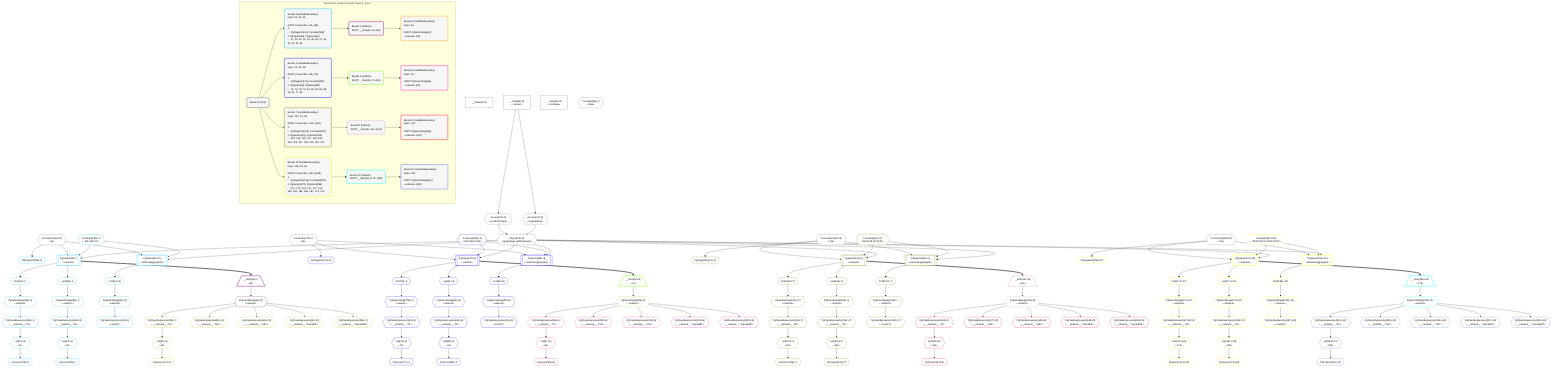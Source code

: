 %%{init: {'themeVariables': { 'fontSize': '12px'}}}%%
graph TD
    classDef path fill:#eee,stroke:#000,color:#000
    classDef plan fill:#fff,stroke-width:1px,color:#000
    classDef itemplan fill:#fff,stroke-width:2px,color:#000
    classDef unbatchedplan fill:#dff,stroke-width:1px,color:#000
    classDef sideeffectplan fill:#fcc,stroke-width:2px,color:#000
    classDef bucket fill:#f6f6f6,color:#000,stroke-width:2px,text-align:left


    %% define steps
    __Value0["__Value[0∈0]"]:::plan
    __Value3["__Value[3∈0]<br />ᐸcontextᐳ"]:::plan
    __Value5["__Value[5∈0]<br />ᐸrootValueᐳ"]:::plan
    Access21{{"Access[21∈0]<br />ᐸ3.pgSettingsᐳ"}}:::plan
    Access22{{"Access[22∈0]<br />ᐸ3.withPgClientᐳ"}}:::plan
    Object23{{"Object[23∈0]<br />ᐸ{pgSettings,withPgClient}ᐳ"}}:::plan
    Connection24{{"Connection[24∈0]<br />ᐸ20ᐳ"}}:::plan
    PgPageInfo25{{"PgPageInfo[25∈1]"}}:::plan
    Constant199{{"Constant[199∈1]<br />ᐸ'192.168.0.0'ᐳ"}}:::plan
    PgSelect26[["PgSelect[26∈1]<br />ᐸnetworkᐳ"]]:::plan
    First27{{"First[27∈1]"}}:::plan
    PgSelectSingle28{{"PgSelectSingle[28∈1]<br />ᐸnetworkᐳ"}}:::plan
    PgClassExpression30{{"PgClassExpression[30∈1]<br />ᐸ__network__.”id”ᐳ"}}:::plan
    List31{{"List[31∈1]<br />ᐸ30ᐳ"}}:::plan
    PgCursor29{{"PgCursor[29∈1]"}}:::plan
    Last33{{"Last[33∈1]"}}:::plan
    PgSelectSingle34{{"PgSelectSingle[34∈1]<br />ᐸnetworkᐳ"}}:::plan
    PgClassExpression36{{"PgClassExpression[36∈1]<br />ᐸ__network__.”id”ᐳ"}}:::plan
    List37{{"List[37∈1]<br />ᐸ36ᐳ"}}:::plan
    PgCursor35{{"PgCursor[35∈1]"}}:::plan
    Constant38{{"Constant[38∈0]<br />ᐸfalseᐳ"}}:::plan
    PgSelect40[["PgSelect[40∈1]<br />ᐸnetwork(aggregate)ᐳ"]]:::plan
    First41{{"First[41∈1]"}}:::plan
    PgSelectSingle42{{"PgSelectSingle[42∈1]<br />ᐸnetworkᐳ"}}:::plan
    PgClassExpression43{{"PgClassExpression[43∈1]<br />ᐸcount(*)ᐳ"}}:::plan
    __Item45[/"__Item[45∈2]<br />ᐸ26ᐳ"\]:::itemplan
    PgSelectSingle46{{"PgSelectSingle[46∈2]<br />ᐸnetworkᐳ"}}:::plan
    PgClassExpression48{{"PgClassExpression[48∈3]<br />ᐸ__network__.”id”ᐳ"}}:::plan
    List49{{"List[49∈3]<br />ᐸ48ᐳ"}}:::plan
    PgCursor47{{"PgCursor[47∈3]"}}:::plan
    PgClassExpression51{{"PgClassExpression[51∈3]<br />ᐸ__network__.”inet”ᐳ"}}:::plan
    PgClassExpression52{{"PgClassExpression[52∈3]<br />ᐸ__network__.”cidr”ᐳ"}}:::plan
    PgClassExpression53{{"PgClassExpression[53∈3]<br />ᐸ__network__.”macaddr”ᐳ"}}:::plan
    PgClassExpression54{{"PgClassExpression[54∈3]<br />ᐸ__network__.”macaddr8”ᐳ"}}:::plan
    Connection72{{"Connection[72∈0]<br />ᐸ68ᐳ"}}:::plan
    PgPageInfo73{{"PgPageInfo[73∈4]"}}:::plan
    Constant200{{"Constant[200∈4]<br />ᐸ'192.168.0.0/16'ᐳ"}}:::plan
    PgSelect74[["PgSelect[74∈4]<br />ᐸnetworkᐳ"]]:::plan
    First75{{"First[75∈4]"}}:::plan
    PgSelectSingle76{{"PgSelectSingle[76∈4]<br />ᐸnetworkᐳ"}}:::plan
    PgClassExpression78{{"PgClassExpression[78∈4]<br />ᐸ__network__.”id”ᐳ"}}:::plan
    List79{{"List[79∈4]<br />ᐸ78ᐳ"}}:::plan
    PgCursor77{{"PgCursor[77∈4]"}}:::plan
    Last81{{"Last[81∈4]"}}:::plan
    PgSelectSingle82{{"PgSelectSingle[82∈4]<br />ᐸnetworkᐳ"}}:::plan
    PgClassExpression84{{"PgClassExpression[84∈4]<br />ᐸ__network__.”id”ᐳ"}}:::plan
    List85{{"List[85∈4]<br />ᐸ84ᐳ"}}:::plan
    PgCursor83{{"PgCursor[83∈4]"}}:::plan
    PgSelect88[["PgSelect[88∈4]<br />ᐸnetwork(aggregate)ᐳ"]]:::plan
    First89{{"First[89∈4]"}}:::plan
    PgSelectSingle90{{"PgSelectSingle[90∈4]<br />ᐸnetworkᐳ"}}:::plan
    PgClassExpression91{{"PgClassExpression[91∈4]<br />ᐸcount(*)ᐳ"}}:::plan
    __Item93[/"__Item[93∈5]<br />ᐸ74ᐳ"\]:::itemplan
    PgSelectSingle94{{"PgSelectSingle[94∈5]<br />ᐸnetworkᐳ"}}:::plan
    PgClassExpression96{{"PgClassExpression[96∈6]<br />ᐸ__network__.”id”ᐳ"}}:::plan
    List97{{"List[97∈6]<br />ᐸ96ᐳ"}}:::plan
    PgCursor95{{"PgCursor[95∈6]"}}:::plan
    PgClassExpression99{{"PgClassExpression[99∈6]<br />ᐸ__network__.”inet”ᐳ"}}:::plan
    PgClassExpression100{{"PgClassExpression[100∈6]<br />ᐸ__network__.”cidr”ᐳ"}}:::plan
    PgClassExpression101{{"PgClassExpression[101∈6]<br />ᐸ__network__.”macaddr”ᐳ"}}:::plan
    PgClassExpression102{{"PgClassExpression[102∈6]<br />ᐸ__network__.”macaddr8”ᐳ"}}:::plan
    Connection120{{"Connection[120∈0]<br />ᐸ116ᐳ"}}:::plan
    PgPageInfo121{{"PgPageInfo[121∈7]"}}:::plan
    Constant201{{"Constant[201∈7]<br />ᐸ'08:00:2b:01:02:03'ᐳ"}}:::plan
    PgSelect122[["PgSelect[122∈7]<br />ᐸnetworkᐳ"]]:::plan
    First123{{"First[123∈7]"}}:::plan
    PgSelectSingle124{{"PgSelectSingle[124∈7]<br />ᐸnetworkᐳ"}}:::plan
    PgClassExpression126{{"PgClassExpression[126∈7]<br />ᐸ__network__.”id”ᐳ"}}:::plan
    List127{{"List[127∈7]<br />ᐸ126ᐳ"}}:::plan
    PgCursor125{{"PgCursor[125∈7]"}}:::plan
    Last129{{"Last[129∈7]"}}:::plan
    PgSelectSingle130{{"PgSelectSingle[130∈7]<br />ᐸnetworkᐳ"}}:::plan
    PgClassExpression132{{"PgClassExpression[132∈7]<br />ᐸ__network__.”id”ᐳ"}}:::plan
    List133{{"List[133∈7]<br />ᐸ132ᐳ"}}:::plan
    PgCursor131{{"PgCursor[131∈7]"}}:::plan
    PgSelect136[["PgSelect[136∈7]<br />ᐸnetwork(aggregate)ᐳ"]]:::plan
    First137{{"First[137∈7]"}}:::plan
    PgSelectSingle138{{"PgSelectSingle[138∈7]<br />ᐸnetworkᐳ"}}:::plan
    PgClassExpression139{{"PgClassExpression[139∈7]<br />ᐸcount(*)ᐳ"}}:::plan
    __Item141[/"__Item[141∈8]<br />ᐸ122ᐳ"\]:::itemplan
    PgSelectSingle142{{"PgSelectSingle[142∈8]<br />ᐸnetworkᐳ"}}:::plan
    PgClassExpression144{{"PgClassExpression[144∈9]<br />ᐸ__network__.”id”ᐳ"}}:::plan
    List145{{"List[145∈9]<br />ᐸ144ᐳ"}}:::plan
    PgCursor143{{"PgCursor[143∈9]"}}:::plan
    PgClassExpression147{{"PgClassExpression[147∈9]<br />ᐸ__network__.”inet”ᐳ"}}:::plan
    PgClassExpression148{{"PgClassExpression[148∈9]<br />ᐸ__network__.”cidr”ᐳ"}}:::plan
    PgClassExpression149{{"PgClassExpression[149∈9]<br />ᐸ__network__.”macaddr”ᐳ"}}:::plan
    PgClassExpression150{{"PgClassExpression[150∈9]<br />ᐸ__network__.”macaddr8”ᐳ"}}:::plan
    Connection168{{"Connection[168∈0]<br />ᐸ164ᐳ"}}:::plan
    PgPageInfo169{{"PgPageInfo[169∈10]"}}:::plan
    Constant202{{"Constant[202∈10]<br />ᐸ'08:00:2b:01:02:03:04:05'ᐳ"}}:::plan
    PgSelect170[["PgSelect[170∈10]<br />ᐸnetworkᐳ"]]:::plan
    First171{{"First[171∈10]"}}:::plan
    PgSelectSingle172{{"PgSelectSingle[172∈10]<br />ᐸnetworkᐳ"}}:::plan
    PgClassExpression174{{"PgClassExpression[174∈10]<br />ᐸ__network__.”id”ᐳ"}}:::plan
    List175{{"List[175∈10]<br />ᐸ174ᐳ"}}:::plan
    PgCursor173{{"PgCursor[173∈10]"}}:::plan
    Last177{{"Last[177∈10]"}}:::plan
    PgSelectSingle178{{"PgSelectSingle[178∈10]<br />ᐸnetworkᐳ"}}:::plan
    PgClassExpression180{{"PgClassExpression[180∈10]<br />ᐸ__network__.”id”ᐳ"}}:::plan
    List181{{"List[181∈10]<br />ᐸ180ᐳ"}}:::plan
    PgCursor179{{"PgCursor[179∈10]"}}:::plan
    PgSelect184[["PgSelect[184∈10]<br />ᐸnetwork(aggregate)ᐳ"]]:::plan
    First185{{"First[185∈10]"}}:::plan
    PgSelectSingle186{{"PgSelectSingle[186∈10]<br />ᐸnetworkᐳ"}}:::plan
    PgClassExpression187{{"PgClassExpression[187∈10]<br />ᐸcount(*)ᐳ"}}:::plan
    __Item189[/"__Item[189∈11]<br />ᐸ170ᐳ"\]:::itemplan
    PgSelectSingle190{{"PgSelectSingle[190∈11]<br />ᐸnetworkᐳ"}}:::plan
    PgClassExpression192{{"PgClassExpression[192∈12]<br />ᐸ__network__.”id”ᐳ"}}:::plan
    List193{{"List[193∈12]<br />ᐸ192ᐳ"}}:::plan
    PgCursor191{{"PgCursor[191∈12]"}}:::plan
    PgClassExpression195{{"PgClassExpression[195∈12]<br />ᐸ__network__.”inet”ᐳ"}}:::plan
    PgClassExpression196{{"PgClassExpression[196∈12]<br />ᐸ__network__.”cidr”ᐳ"}}:::plan
    PgClassExpression197{{"PgClassExpression[197∈12]<br />ᐸ__network__.”macaddr”ᐳ"}}:::plan
    PgClassExpression198{{"PgClassExpression[198∈12]<br />ᐸ__network__.”macaddr8”ᐳ"}}:::plan

    %% plan dependencies
    __Value3 --> Access21
    __Value3 --> Access22
    Access21 & Access22 --> Object23
    Connection24 --> PgPageInfo25
    Object23 & Constant199 & Connection24 --> PgSelect26
    PgSelect26 --> First27
    First27 --> PgSelectSingle28
    PgSelectSingle28 --> PgClassExpression30
    PgClassExpression30 --> List31
    List31 --> PgCursor29
    PgSelect26 --> Last33
    Last33 --> PgSelectSingle34
    PgSelectSingle34 --> PgClassExpression36
    PgClassExpression36 --> List37
    List37 --> PgCursor35
    Object23 & Constant199 & Connection24 --> PgSelect40
    PgSelect40 --> First41
    First41 --> PgSelectSingle42
    PgSelectSingle42 --> PgClassExpression43
    PgSelect26 ==> __Item45
    __Item45 --> PgSelectSingle46
    PgSelectSingle46 --> PgClassExpression48
    PgClassExpression48 --> List49
    List49 --> PgCursor47
    PgSelectSingle46 --> PgClassExpression51
    PgSelectSingle46 --> PgClassExpression52
    PgSelectSingle46 --> PgClassExpression53
    PgSelectSingle46 --> PgClassExpression54
    Connection72 --> PgPageInfo73
    Object23 & Constant200 & Connection72 --> PgSelect74
    PgSelect74 --> First75
    First75 --> PgSelectSingle76
    PgSelectSingle76 --> PgClassExpression78
    PgClassExpression78 --> List79
    List79 --> PgCursor77
    PgSelect74 --> Last81
    Last81 --> PgSelectSingle82
    PgSelectSingle82 --> PgClassExpression84
    PgClassExpression84 --> List85
    List85 --> PgCursor83
    Object23 & Constant200 & Connection72 --> PgSelect88
    PgSelect88 --> First89
    First89 --> PgSelectSingle90
    PgSelectSingle90 --> PgClassExpression91
    PgSelect74 ==> __Item93
    __Item93 --> PgSelectSingle94
    PgSelectSingle94 --> PgClassExpression96
    PgClassExpression96 --> List97
    List97 --> PgCursor95
    PgSelectSingle94 --> PgClassExpression99
    PgSelectSingle94 --> PgClassExpression100
    PgSelectSingle94 --> PgClassExpression101
    PgSelectSingle94 --> PgClassExpression102
    Connection120 --> PgPageInfo121
    Object23 & Constant201 & Connection120 --> PgSelect122
    PgSelect122 --> First123
    First123 --> PgSelectSingle124
    PgSelectSingle124 --> PgClassExpression126
    PgClassExpression126 --> List127
    List127 --> PgCursor125
    PgSelect122 --> Last129
    Last129 --> PgSelectSingle130
    PgSelectSingle130 --> PgClassExpression132
    PgClassExpression132 --> List133
    List133 --> PgCursor131
    Object23 & Constant201 & Connection120 --> PgSelect136
    PgSelect136 --> First137
    First137 --> PgSelectSingle138
    PgSelectSingle138 --> PgClassExpression139
    PgSelect122 ==> __Item141
    __Item141 --> PgSelectSingle142
    PgSelectSingle142 --> PgClassExpression144
    PgClassExpression144 --> List145
    List145 --> PgCursor143
    PgSelectSingle142 --> PgClassExpression147
    PgSelectSingle142 --> PgClassExpression148
    PgSelectSingle142 --> PgClassExpression149
    PgSelectSingle142 --> PgClassExpression150
    Connection168 --> PgPageInfo169
    Object23 & Constant202 & Connection168 --> PgSelect170
    PgSelect170 --> First171
    First171 --> PgSelectSingle172
    PgSelectSingle172 --> PgClassExpression174
    PgClassExpression174 --> List175
    List175 --> PgCursor173
    PgSelect170 --> Last177
    Last177 --> PgSelectSingle178
    PgSelectSingle178 --> PgClassExpression180
    PgClassExpression180 --> List181
    List181 --> PgCursor179
    Object23 & Constant202 & Connection168 --> PgSelect184
    PgSelect184 --> First185
    First185 --> PgSelectSingle186
    PgSelectSingle186 --> PgClassExpression187
    PgSelect170 ==> __Item189
    __Item189 --> PgSelectSingle190
    PgSelectSingle190 --> PgClassExpression192
    PgClassExpression192 --> List193
    List193 --> PgCursor191
    PgSelectSingle190 --> PgClassExpression195
    PgSelectSingle190 --> PgClassExpression196
    PgSelectSingle190 --> PgClassExpression197
    PgSelectSingle190 --> PgClassExpression198

    subgraph "Buckets for queries/v4/pg11.network_types"
    Bucket0("Bucket 0 (root)"):::bucket
    classDef bucket0 stroke:#696969
    class Bucket0,__Value0,__Value3,__Value5,Access21,Access22,Object23,Connection24,Constant38,Connection72,Connection120,Connection168 bucket0
    Bucket1("Bucket 1 (nullableBoundary)<br />Deps: 24, 23, 38<br /><br />ROOT Connectionᐸ20ᐳ[24]<br />1: <br />ᐳ: PgPageInfo[25], Constant[199]<br />2: PgSelect[26], PgSelect[40]<br />ᐳ: 27, 28, 30, 31, 33, 34, 36, 37, 41, 42, 43, 29, 35"):::bucket
    classDef bucket1 stroke:#00bfff
    class Bucket1,PgPageInfo25,PgSelect26,First27,PgSelectSingle28,PgCursor29,PgClassExpression30,List31,Last33,PgSelectSingle34,PgCursor35,PgClassExpression36,List37,PgSelect40,First41,PgSelectSingle42,PgClassExpression43,Constant199 bucket1
    Bucket2("Bucket 2 (listItem)<br />ROOT __Item{2}ᐸ26ᐳ[45]"):::bucket
    classDef bucket2 stroke:#7f007f
    class Bucket2,__Item45,PgSelectSingle46 bucket2
    Bucket3("Bucket 3 (nullableBoundary)<br />Deps: 46<br /><br />ROOT PgSelectSingle{2}ᐸnetworkᐳ[46]"):::bucket
    classDef bucket3 stroke:#ffa500
    class Bucket3,PgCursor47,PgClassExpression48,List49,PgClassExpression51,PgClassExpression52,PgClassExpression53,PgClassExpression54 bucket3
    Bucket4("Bucket 4 (nullableBoundary)<br />Deps: 72, 23, 38<br /><br />ROOT Connectionᐸ68ᐳ[72]<br />1: <br />ᐳ: PgPageInfo[73], Constant[200]<br />2: PgSelect[74], PgSelect[88]<br />ᐳ: 75, 76, 78, 79, 81, 82, 84, 85, 89, 90, 91, 77, 83"):::bucket
    classDef bucket4 stroke:#0000ff
    class Bucket4,PgPageInfo73,PgSelect74,First75,PgSelectSingle76,PgCursor77,PgClassExpression78,List79,Last81,PgSelectSingle82,PgCursor83,PgClassExpression84,List85,PgSelect88,First89,PgSelectSingle90,PgClassExpression91,Constant200 bucket4
    Bucket5("Bucket 5 (listItem)<br />ROOT __Item{5}ᐸ74ᐳ[93]"):::bucket
    classDef bucket5 stroke:#7fff00
    class Bucket5,__Item93,PgSelectSingle94 bucket5
    Bucket6("Bucket 6 (nullableBoundary)<br />Deps: 94<br /><br />ROOT PgSelectSingle{5}ᐸnetworkᐳ[94]"):::bucket
    classDef bucket6 stroke:#ff1493
    class Bucket6,PgCursor95,PgClassExpression96,List97,PgClassExpression99,PgClassExpression100,PgClassExpression101,PgClassExpression102 bucket6
    Bucket7("Bucket 7 (nullableBoundary)<br />Deps: 120, 23, 38<br /><br />ROOT Connectionᐸ116ᐳ[120]<br />1: <br />ᐳ: PgPageInfo[121], Constant[201]<br />2: PgSelect[122], PgSelect[136]<br />ᐳ: 123, 124, 126, 127, 129, 130, 132, 133, 137, 138, 139, 125, 131"):::bucket
    classDef bucket7 stroke:#808000
    class Bucket7,PgPageInfo121,PgSelect122,First123,PgSelectSingle124,PgCursor125,PgClassExpression126,List127,Last129,PgSelectSingle130,PgCursor131,PgClassExpression132,List133,PgSelect136,First137,PgSelectSingle138,PgClassExpression139,Constant201 bucket7
    Bucket8("Bucket 8 (listItem)<br />ROOT __Item{8}ᐸ122ᐳ[141]"):::bucket
    classDef bucket8 stroke:#dda0dd
    class Bucket8,__Item141,PgSelectSingle142 bucket8
    Bucket9("Bucket 9 (nullableBoundary)<br />Deps: 142<br /><br />ROOT PgSelectSingle{8}ᐸnetworkᐳ[142]"):::bucket
    classDef bucket9 stroke:#ff0000
    class Bucket9,PgCursor143,PgClassExpression144,List145,PgClassExpression147,PgClassExpression148,PgClassExpression149,PgClassExpression150 bucket9
    Bucket10("Bucket 10 (nullableBoundary)<br />Deps: 168, 23, 38<br /><br />ROOT Connectionᐸ164ᐳ[168]<br />1: <br />ᐳ: PgPageInfo[169], Constant[202]<br />2: PgSelect[170], PgSelect[184]<br />ᐳ: 171, 172, 174, 175, 177, 178, 180, 181, 185, 186, 187, 173, 179"):::bucket
    classDef bucket10 stroke:#ffff00
    class Bucket10,PgPageInfo169,PgSelect170,First171,PgSelectSingle172,PgCursor173,PgClassExpression174,List175,Last177,PgSelectSingle178,PgCursor179,PgClassExpression180,List181,PgSelect184,First185,PgSelectSingle186,PgClassExpression187,Constant202 bucket10
    Bucket11("Bucket 11 (listItem)<br />ROOT __Item{11}ᐸ170ᐳ[189]"):::bucket
    classDef bucket11 stroke:#00ffff
    class Bucket11,__Item189,PgSelectSingle190 bucket11
    Bucket12("Bucket 12 (nullableBoundary)<br />Deps: 190<br /><br />ROOT PgSelectSingle{11}ᐸnetworkᐳ[190]"):::bucket
    classDef bucket12 stroke:#4169e1
    class Bucket12,PgCursor191,PgClassExpression192,List193,PgClassExpression195,PgClassExpression196,PgClassExpression197,PgClassExpression198 bucket12
    Bucket0 --> Bucket1 & Bucket4 & Bucket7 & Bucket10
    Bucket1 --> Bucket2
    Bucket2 --> Bucket3
    Bucket4 --> Bucket5
    Bucket5 --> Bucket6
    Bucket7 --> Bucket8
    Bucket8 --> Bucket9
    Bucket10 --> Bucket11
    Bucket11 --> Bucket12
    end